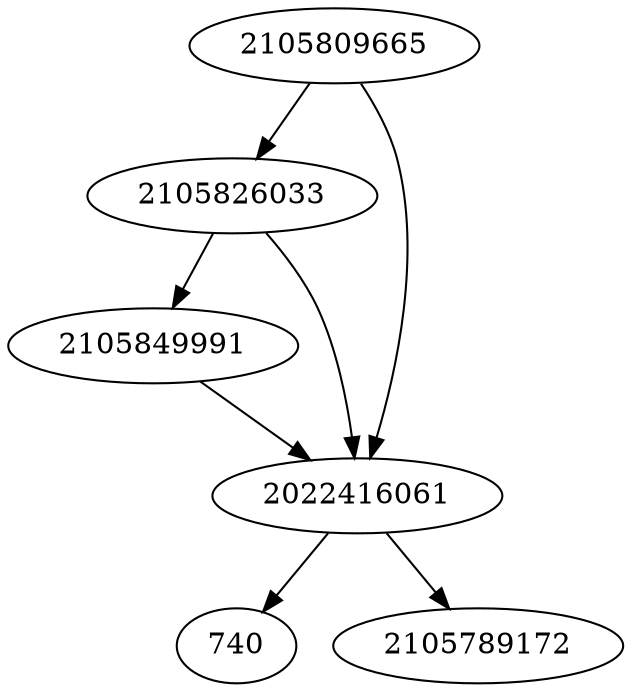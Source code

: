 strict digraph  {
2105809665;
740;
2105849991;
2105826033;
2105789172;
2022416061;
2105809665 -> 2105826033;
2105809665 -> 2022416061;
2105849991 -> 2022416061;
2105826033 -> 2105849991;
2105826033 -> 2022416061;
2022416061 -> 740;
2022416061 -> 2105789172;
}
